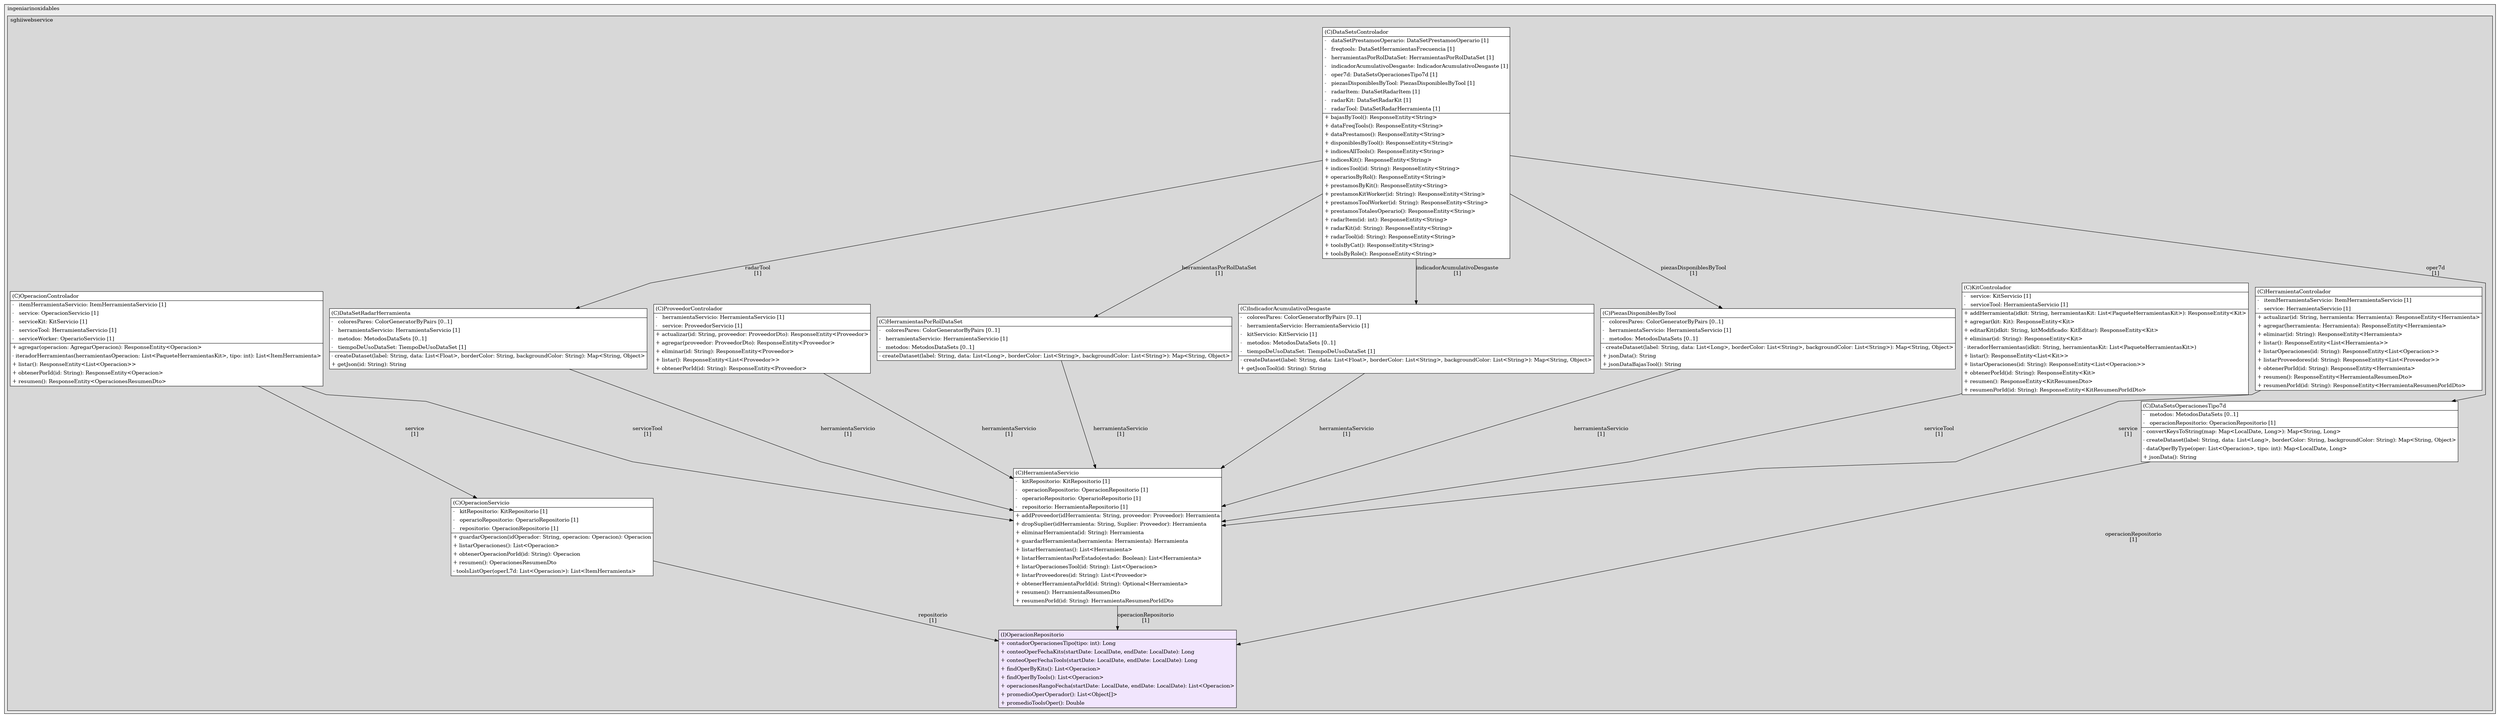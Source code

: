@startuml

/' diagram meta data start
config=StructureConfiguration;
{
  "projectClassification": {
    "searchMode": "OpenProject", // OpenProject, AllProjects
    "includedProjects": "",
    "pathEndKeywords": "*.impl",
    "isClientPath": "",
    "isClientName": "",
    "isTestPath": "",
    "isTestName": "",
    "isMappingPath": "",
    "isMappingName": "",
    "isDataAccessPath": "",
    "isDataAccessName": "",
    "isDataStructurePath": "",
    "isDataStructureName": "",
    "isInterfaceStructuresPath": "",
    "isInterfaceStructuresName": "",
    "isEntryPointPath": "",
    "isEntryPointName": "",
    "treatFinalFieldsAsMandatory": false
  },
  "graphRestriction": {
    "classPackageExcludeFilter": "",
    "classPackageIncludeFilter": "",
    "classNameExcludeFilter": "",
    "classNameIncludeFilter": "",
    "methodNameExcludeFilter": "",
    "methodNameIncludeFilter": "",
    "removeByInheritance": "", // inheritance/annotation based filtering is done in a second step
    "removeByAnnotation": "",
    "removeByClassPackage": "", // cleanup the graph after inheritance/annotation based filtering is done
    "removeByClassName": "",
    "cutMappings": false,
    "cutEnum": true,
    "cutTests": true,
    "cutClient": true,
    "cutDataAccess": false,
    "cutInterfaceStructures": false,
    "cutDataStructures": false,
    "cutGetterAndSetter": true,
    "cutConstructors": true
  },
  "graphTraversal": {
    "forwardDepth": 6,
    "backwardDepth": 6,
    "classPackageExcludeFilter": "",
    "classPackageIncludeFilter": "",
    "classNameExcludeFilter": "",
    "classNameIncludeFilter": "",
    "methodNameExcludeFilter": "",
    "methodNameIncludeFilter": "",
    "hideMappings": false,
    "hideDataStructures": false,
    "hidePrivateMethods": true,
    "hideInterfaceCalls": true, // indirection: implementation -> interface (is hidden) -> implementation
    "onlyShowApplicationEntryPoints": false, // root node is included
    "useMethodCallsForStructureDiagram": "ForwardOnly" // ForwardOnly, BothDirections, No
  },
  "details": {
    "aggregation": "GroupByClass", // ByClass, GroupByClass, None
    "showClassGenericTypes": true,
    "showMethods": true,
    "showMethodParameterNames": true,
    "showMethodParameterTypes": true,
    "showMethodReturnType": true,
    "showPackageLevels": 2,
    "showDetailedClassStructure": true
  },
  "rootClass": "com.ingeniarinoxidables.sghiiwebservice.repositorio.OperacionRepositorio",
  "extensionCallbackMethod": "" // qualified.class.name#methodName - signature: public static String method(String)
}
diagram meta data end '/



digraph g {
    rankdir="TB"
    splines=polyline
    

'nodes 
subgraph cluster_1197233471 { 
   	label=ingeniarinoxidables
	labeljust=l
	fillcolor="#ececec"
	style=filled
   
   subgraph cluster_593371288 { 
   	label=sghiiwebservice
	labeljust=l
	fillcolor="#d8d8d8"
	style=filled
   
   DataSetRadarHerramienta482675278[
	label=<<TABLE BORDER="1" CELLBORDER="0" CELLPADDING="4" CELLSPACING="0">
<TR><TD ALIGN="LEFT" >(C)DataSetRadarHerramienta</TD></TR>
<HR/>
<TR><TD ALIGN="LEFT" >-   coloresPares: ColorGeneratorByPairs [0..1]</TD></TR>
<TR><TD ALIGN="LEFT" >-   herramientaServicio: HerramientaServicio [1]</TD></TR>
<TR><TD ALIGN="LEFT" >-   metodos: MetodosDataSets [0..1]</TD></TR>
<TR><TD ALIGN="LEFT" >-   tiempoDeUsoDataSet: TiempoDeUsoDataSet [1]</TD></TR>
<HR/>
<TR><TD ALIGN="LEFT" >- createDataset(label: String, data: List&lt;Float&gt;, borderColor: String, backgroundColor: String): Map&lt;String, Object&gt;</TD></TR>
<TR><TD ALIGN="LEFT" >+ getJson(id: String): String</TD></TR>
</TABLE>>
	style=filled
	margin=0
	shape=plaintext
	fillcolor="#FFFFFF"
];

DataSetsControlador236320816[
	label=<<TABLE BORDER="1" CELLBORDER="0" CELLPADDING="4" CELLSPACING="0">
<TR><TD ALIGN="LEFT" >(C)DataSetsControlador</TD></TR>
<HR/>
<TR><TD ALIGN="LEFT" >-   dataSetPrestamosOperario: DataSetPrestamosOperario [1]</TD></TR>
<TR><TD ALIGN="LEFT" >-   freqtools: DataSetHerramientasFrecuencia [1]</TD></TR>
<TR><TD ALIGN="LEFT" >-   herramientasPorRolDataSet: HerramientasPorRolDataSet [1]</TD></TR>
<TR><TD ALIGN="LEFT" >-   indicadorAcumulativoDesgaste: IndicadorAcumulativoDesgaste [1]</TD></TR>
<TR><TD ALIGN="LEFT" >-   oper7d: DataSetsOperacionesTipo7d [1]</TD></TR>
<TR><TD ALIGN="LEFT" >-   piezasDisponiblesByTool: PiezasDisponiblesByTool [1]</TD></TR>
<TR><TD ALIGN="LEFT" >-   radarItem: DataSetRadarItem [1]</TD></TR>
<TR><TD ALIGN="LEFT" >-   radarKit: DataSetRadarKit [1]</TD></TR>
<TR><TD ALIGN="LEFT" >-   radarTool: DataSetRadarHerramienta [1]</TD></TR>
<HR/>
<TR><TD ALIGN="LEFT" >+ bajasByTool(): ResponseEntity&lt;String&gt;</TD></TR>
<TR><TD ALIGN="LEFT" >+ dataFreqTools(): ResponseEntity&lt;String&gt;</TD></TR>
<TR><TD ALIGN="LEFT" >+ dataPrestamos(): ResponseEntity&lt;String&gt;</TD></TR>
<TR><TD ALIGN="LEFT" >+ disponiblesByTool(): ResponseEntity&lt;String&gt;</TD></TR>
<TR><TD ALIGN="LEFT" >+ indicesAllTools(): ResponseEntity&lt;String&gt;</TD></TR>
<TR><TD ALIGN="LEFT" >+ indicesKit(): ResponseEntity&lt;String&gt;</TD></TR>
<TR><TD ALIGN="LEFT" >+ indicesTool(id: String): ResponseEntity&lt;String&gt;</TD></TR>
<TR><TD ALIGN="LEFT" >+ operariosByRol(): ResponseEntity&lt;String&gt;</TD></TR>
<TR><TD ALIGN="LEFT" >+ prestamosByKit(): ResponseEntity&lt;String&gt;</TD></TR>
<TR><TD ALIGN="LEFT" >+ prestamosKitWorker(id: String): ResponseEntity&lt;String&gt;</TD></TR>
<TR><TD ALIGN="LEFT" >+ prestamosToolWorker(id: String): ResponseEntity&lt;String&gt;</TD></TR>
<TR><TD ALIGN="LEFT" >+ prestamosTotalesOperario(): ResponseEntity&lt;String&gt;</TD></TR>
<TR><TD ALIGN="LEFT" >+ radarItem(id: int): ResponseEntity&lt;String&gt;</TD></TR>
<TR><TD ALIGN="LEFT" >+ radarKit(id: String): ResponseEntity&lt;String&gt;</TD></TR>
<TR><TD ALIGN="LEFT" >+ radarTool(id: String): ResponseEntity&lt;String&gt;</TD></TR>
<TR><TD ALIGN="LEFT" >+ toolsByCat(): ResponseEntity&lt;String&gt;</TD></TR>
<TR><TD ALIGN="LEFT" >+ toolsByRole(): ResponseEntity&lt;String&gt;</TD></TR>
</TABLE>>
	style=filled
	margin=0
	shape=plaintext
	fillcolor="#FFFFFF"
];

DataSetsOperacionesTipo7d482675278[
	label=<<TABLE BORDER="1" CELLBORDER="0" CELLPADDING="4" CELLSPACING="0">
<TR><TD ALIGN="LEFT" >(C)DataSetsOperacionesTipo7d</TD></TR>
<HR/>
<TR><TD ALIGN="LEFT" >-   metodos: MetodosDataSets [0..1]</TD></TR>
<TR><TD ALIGN="LEFT" >-   operacionRepositorio: OperacionRepositorio [1]</TD></TR>
<HR/>
<TR><TD ALIGN="LEFT" >- convertKeysToString(map: Map&lt;LocalDate, Long&gt;): Map&lt;String, Long&gt;</TD></TR>
<TR><TD ALIGN="LEFT" >- createDataset(label: String, data: List&lt;Long&gt;, borderColor: String, backgroundColor: String): Map&lt;String, Object&gt;</TD></TR>
<TR><TD ALIGN="LEFT" >- dataOperByType(oper: List&lt;Operacion&gt;, tipo: int): Map&lt;LocalDate, Long&gt;</TD></TR>
<TR><TD ALIGN="LEFT" >+ jsonData(): String</TD></TR>
</TABLE>>
	style=filled
	margin=0
	shape=plaintext
	fillcolor="#FFFFFF"
];

HerramientaControlador236320816[
	label=<<TABLE BORDER="1" CELLBORDER="0" CELLPADDING="4" CELLSPACING="0">
<TR><TD ALIGN="LEFT" >(C)HerramientaControlador</TD></TR>
<HR/>
<TR><TD ALIGN="LEFT" >-   itemHerramientaServicio: ItemHerramientaServicio [1]</TD></TR>
<TR><TD ALIGN="LEFT" >-   service: HerramientaServicio [1]</TD></TR>
<HR/>
<TR><TD ALIGN="LEFT" >+ actualizar(id: String, herramienta: Herramienta): ResponseEntity&lt;Herramienta&gt;</TD></TR>
<TR><TD ALIGN="LEFT" >+ agregar(herramienta: Herramienta): ResponseEntity&lt;Herramienta&gt;</TD></TR>
<TR><TD ALIGN="LEFT" >+ eliminar(id: String): ResponseEntity&lt;Herramienta&gt;</TD></TR>
<TR><TD ALIGN="LEFT" >+ listar(): ResponseEntity&lt;List&lt;Herramienta&gt;&gt;</TD></TR>
<TR><TD ALIGN="LEFT" >+ listarOperaciones(id: String): ResponseEntity&lt;List&lt;Operacion&gt;&gt;</TD></TR>
<TR><TD ALIGN="LEFT" >+ listarProveedores(id: String): ResponseEntity&lt;List&lt;Proveedor&gt;&gt;</TD></TR>
<TR><TD ALIGN="LEFT" >+ obtenerPorId(id: String): ResponseEntity&lt;Herramienta&gt;</TD></TR>
<TR><TD ALIGN="LEFT" >+ resumen(): ResponseEntity&lt;HerramientaResumenDto&gt;</TD></TR>
<TR><TD ALIGN="LEFT" >+ resumenPorId(id: String): ResponseEntity&lt;HerramientaResumenPorIdDto&gt;</TD></TR>
</TABLE>>
	style=filled
	margin=0
	shape=plaintext
	fillcolor="#FFFFFF"
];

HerramientaServicio8218601[
	label=<<TABLE BORDER="1" CELLBORDER="0" CELLPADDING="4" CELLSPACING="0">
<TR><TD ALIGN="LEFT" >(C)HerramientaServicio</TD></TR>
<HR/>
<TR><TD ALIGN="LEFT" >-   kitRepositorio: KitRepositorio [1]</TD></TR>
<TR><TD ALIGN="LEFT" >-   operacionRepositorio: OperacionRepositorio [1]</TD></TR>
<TR><TD ALIGN="LEFT" >-   operarioRepositorio: OperarioRepositorio [1]</TD></TR>
<TR><TD ALIGN="LEFT" >-   repositorio: HerramientaRepositorio [1]</TD></TR>
<HR/>
<TR><TD ALIGN="LEFT" >+ addProveedor(idHerramienta: String, proveedor: Proveedor): Herramienta</TD></TR>
<TR><TD ALIGN="LEFT" >+ dropSuplier(idHerramienta: String, Suplier: Proveedor): Herramienta</TD></TR>
<TR><TD ALIGN="LEFT" >+ eliminarHerramienta(id: String): Herramienta</TD></TR>
<TR><TD ALIGN="LEFT" >+ guardarHerramienta(herramienta: Herramienta): Herramienta</TD></TR>
<TR><TD ALIGN="LEFT" >+ listarHerramientas(): List&lt;Herramienta&gt;</TD></TR>
<TR><TD ALIGN="LEFT" >+ listarHerramientasPorEstado(estado: Boolean): List&lt;Herramienta&gt;</TD></TR>
<TR><TD ALIGN="LEFT" >+ listarOperacionesTool(id: String): List&lt;Operacion&gt;</TD></TR>
<TR><TD ALIGN="LEFT" >+ listarProveedores(id: String): List&lt;Proveedor&gt;</TD></TR>
<TR><TD ALIGN="LEFT" >+ obtenerHerramientaPorId(id: String): Optional&lt;Herramienta&gt;</TD></TR>
<TR><TD ALIGN="LEFT" >+ resumen(): HerramientaResumenDto</TD></TR>
<TR><TD ALIGN="LEFT" >+ resumenPorId(id: String): HerramientaResumenPorIdDto</TD></TR>
</TABLE>>
	style=filled
	margin=0
	shape=plaintext
	fillcolor="#FFFFFF"
];

HerramientasPorRolDataSet482675278[
	label=<<TABLE BORDER="1" CELLBORDER="0" CELLPADDING="4" CELLSPACING="0">
<TR><TD ALIGN="LEFT" >(C)HerramientasPorRolDataSet</TD></TR>
<HR/>
<TR><TD ALIGN="LEFT" >-   coloresPares: ColorGeneratorByPairs [0..1]</TD></TR>
<TR><TD ALIGN="LEFT" >-   herramientaServicio: HerramientaServicio [1]</TD></TR>
<TR><TD ALIGN="LEFT" >-   metodos: MetodosDataSets [0..1]</TD></TR>
<HR/>
<TR><TD ALIGN="LEFT" >- createDataset(label: String, data: List&lt;Long&gt;, borderColor: List&lt;String&gt;, backgroundColor: List&lt;String&gt;): Map&lt;String, Object&gt;</TD></TR>
</TABLE>>
	style=filled
	margin=0
	shape=plaintext
	fillcolor="#FFFFFF"
];

IndicadorAcumulativoDesgaste482675278[
	label=<<TABLE BORDER="1" CELLBORDER="0" CELLPADDING="4" CELLSPACING="0">
<TR><TD ALIGN="LEFT" >(C)IndicadorAcumulativoDesgaste</TD></TR>
<HR/>
<TR><TD ALIGN="LEFT" >-   coloresPares: ColorGeneratorByPairs [0..1]</TD></TR>
<TR><TD ALIGN="LEFT" >-   herramientaServicio: HerramientaServicio [1]</TD></TR>
<TR><TD ALIGN="LEFT" >-   kitServicio: KitServicio [1]</TD></TR>
<TR><TD ALIGN="LEFT" >-   metodos: MetodosDataSets [0..1]</TD></TR>
<TR><TD ALIGN="LEFT" >-   tiempoDeUsoDataSet: TiempoDeUsoDataSet [1]</TD></TR>
<HR/>
<TR><TD ALIGN="LEFT" >- createDataset(label: String, data: List&lt;Float&gt;, borderColor: List&lt;String&gt;, backgroundColor: List&lt;String&gt;): Map&lt;String, Object&gt;</TD></TR>
<TR><TD ALIGN="LEFT" >+ getJsonTool(id: String): String</TD></TR>
</TABLE>>
	style=filled
	margin=0
	shape=plaintext
	fillcolor="#FFFFFF"
];

KitControlador236320816[
	label=<<TABLE BORDER="1" CELLBORDER="0" CELLPADDING="4" CELLSPACING="0">
<TR><TD ALIGN="LEFT" >(C)KitControlador</TD></TR>
<HR/>
<TR><TD ALIGN="LEFT" >-   service: KitServicio [1]</TD></TR>
<TR><TD ALIGN="LEFT" >-   serviceTool: HerramientaServicio [1]</TD></TR>
<HR/>
<TR><TD ALIGN="LEFT" >+ addHerramienta(idkit: String, herramientasKit: List&lt;PaqueteHerramientasKit&gt;): ResponseEntity&lt;Kit&gt;</TD></TR>
<TR><TD ALIGN="LEFT" >+ agregar(kit: Kit): ResponseEntity&lt;Kit&gt;</TD></TR>
<TR><TD ALIGN="LEFT" >+ editarKit(idkit: String, kitModificado: KitEditar): ResponseEntity&lt;Kit&gt;</TD></TR>
<TR><TD ALIGN="LEFT" >+ eliminar(id: String): ResponseEntity&lt;Kit&gt;</TD></TR>
<TR><TD ALIGN="LEFT" >- iteradorHerramientas(idkit: String, herramientasKit: List&lt;PaqueteHerramientasKit&gt;)</TD></TR>
<TR><TD ALIGN="LEFT" >+ listar(): ResponseEntity&lt;List&lt;Kit&gt;&gt;</TD></TR>
<TR><TD ALIGN="LEFT" >+ listarOperaciones(id: String): ResponseEntity&lt;List&lt;Operacion&gt;&gt;</TD></TR>
<TR><TD ALIGN="LEFT" >+ obtenerPorId(id: String): ResponseEntity&lt;Kit&gt;</TD></TR>
<TR><TD ALIGN="LEFT" >+ resumen(): ResponseEntity&lt;KitResumenDto&gt;</TD></TR>
<TR><TD ALIGN="LEFT" >+ resumenPorId(id: String): ResponseEntity&lt;KitResumenPorIdDto&gt;</TD></TR>
</TABLE>>
	style=filled
	margin=0
	shape=plaintext
	fillcolor="#FFFFFF"
];

OperacionControlador236320816[
	label=<<TABLE BORDER="1" CELLBORDER="0" CELLPADDING="4" CELLSPACING="0">
<TR><TD ALIGN="LEFT" >(C)OperacionControlador</TD></TR>
<HR/>
<TR><TD ALIGN="LEFT" >-   itemHerramientaServicio: ItemHerramientaServicio [1]</TD></TR>
<TR><TD ALIGN="LEFT" >-   service: OperacionServicio [1]</TD></TR>
<TR><TD ALIGN="LEFT" >-   serviceKit: KitServicio [1]</TD></TR>
<TR><TD ALIGN="LEFT" >-   serviceTool: HerramientaServicio [1]</TD></TR>
<TR><TD ALIGN="LEFT" >-   serviceWorker: OperarioServicio [1]</TD></TR>
<HR/>
<TR><TD ALIGN="LEFT" >+ agregar(operacion: AgregarOperacion): ResponseEntity&lt;Operacion&gt;</TD></TR>
<TR><TD ALIGN="LEFT" >- iteradorHerramientas(herramientasOperacion: List&lt;PaqueteHerramientasKit&gt;, tipo: int): List&lt;ItemHerramienta&gt;</TD></TR>
<TR><TD ALIGN="LEFT" >+ listar(): ResponseEntity&lt;List&lt;Operacion&gt;&gt;</TD></TR>
<TR><TD ALIGN="LEFT" >+ obtenerPorId(id: String): ResponseEntity&lt;Operacion&gt;</TD></TR>
<TR><TD ALIGN="LEFT" >+ resumen(): ResponseEntity&lt;OperacionesResumenDto&gt;</TD></TR>
</TABLE>>
	style=filled
	margin=0
	shape=plaintext
	fillcolor="#FFFFFF"
];

OperacionRepositorio1998489470[
	label=<<TABLE BORDER="1" CELLBORDER="0" CELLPADDING="4" CELLSPACING="0">
<TR><TD ALIGN="LEFT" >(I)OperacionRepositorio</TD></TR>
<HR/>
<TR><TD ALIGN="LEFT" >+ contadorOperacionesTipo(tipo: int): Long</TD></TR>
<TR><TD ALIGN="LEFT" >+ conteoOperFechaKits(startDate: LocalDate, endDate: LocalDate): Long</TD></TR>
<TR><TD ALIGN="LEFT" >+ conteoOperFechaTools(startDate: LocalDate, endDate: LocalDate): Long</TD></TR>
<TR><TD ALIGN="LEFT" >+ findOperByKits(): List&lt;Operacion&gt;</TD></TR>
<TR><TD ALIGN="LEFT" >+ findOperByTools(): List&lt;Operacion&gt;</TD></TR>
<TR><TD ALIGN="LEFT" >+ operacionesRangoFecha(startDate: LocalDate, endDate: LocalDate): List&lt;Operacion&gt;</TD></TR>
<TR><TD ALIGN="LEFT" >+ promedioOperOperador(): List&lt;Object[]&gt;</TD></TR>
<TR><TD ALIGN="LEFT" >+ promedioToolsOper(): Double</TD></TR>
</TABLE>>
	style=filled
	margin=0
	shape=plaintext
	fillcolor="#F1E5FD"
];

OperacionServicio8218601[
	label=<<TABLE BORDER="1" CELLBORDER="0" CELLPADDING="4" CELLSPACING="0">
<TR><TD ALIGN="LEFT" >(C)OperacionServicio</TD></TR>
<HR/>
<TR><TD ALIGN="LEFT" >-   kitRepositorio: KitRepositorio [1]</TD></TR>
<TR><TD ALIGN="LEFT" >-   operarioRepositorio: OperarioRepositorio [1]</TD></TR>
<TR><TD ALIGN="LEFT" >-   repositorio: OperacionRepositorio [1]</TD></TR>
<HR/>
<TR><TD ALIGN="LEFT" >+ guardarOperacion(idOperador: String, operacion: Operacion): Operacion</TD></TR>
<TR><TD ALIGN="LEFT" >+ listarOperaciones(): List&lt;Operacion&gt;</TD></TR>
<TR><TD ALIGN="LEFT" >+ obtenerOperacionPorId(id: String): Operacion</TD></TR>
<TR><TD ALIGN="LEFT" >+ resumen(): OperacionesResumenDto</TD></TR>
<TR><TD ALIGN="LEFT" >- toolsListOper(operL7d: List&lt;Operacion&gt;): List&lt;ItemHerramienta&gt;</TD></TR>
</TABLE>>
	style=filled
	margin=0
	shape=plaintext
	fillcolor="#FFFFFF"
];

PiezasDisponiblesByTool482675278[
	label=<<TABLE BORDER="1" CELLBORDER="0" CELLPADDING="4" CELLSPACING="0">
<TR><TD ALIGN="LEFT" >(C)PiezasDisponiblesByTool</TD></TR>
<HR/>
<TR><TD ALIGN="LEFT" >-   coloresPares: ColorGeneratorByPairs [0..1]</TD></TR>
<TR><TD ALIGN="LEFT" >-   herramientaServicio: HerramientaServicio [1]</TD></TR>
<TR><TD ALIGN="LEFT" >-   metodos: MetodosDataSets [0..1]</TD></TR>
<HR/>
<TR><TD ALIGN="LEFT" >- createDataset(label: String, data: List&lt;Long&gt;, borderColor: List&lt;String&gt;, backgroundColor: List&lt;String&gt;): Map&lt;String, Object&gt;</TD></TR>
<TR><TD ALIGN="LEFT" >+ jsonData(): String</TD></TR>
<TR><TD ALIGN="LEFT" >+ jsonDataBajasTool(): String</TD></TR>
</TABLE>>
	style=filled
	margin=0
	shape=plaintext
	fillcolor="#FFFFFF"
];

ProveedorControlador236320816[
	label=<<TABLE BORDER="1" CELLBORDER="0" CELLPADDING="4" CELLSPACING="0">
<TR><TD ALIGN="LEFT" >(C)ProveedorControlador</TD></TR>
<HR/>
<TR><TD ALIGN="LEFT" >-   herramientaServicio: HerramientaServicio [1]</TD></TR>
<TR><TD ALIGN="LEFT" >-   service: ProveedorServicio [1]</TD></TR>
<HR/>
<TR><TD ALIGN="LEFT" >+ actualizar(id: String, proveedor: ProveedorDto): ResponseEntity&lt;Proveedor&gt;</TD></TR>
<TR><TD ALIGN="LEFT" >+ agregar(proveedor: ProveedorDto): ResponseEntity&lt;Proveedor&gt;</TD></TR>
<TR><TD ALIGN="LEFT" >+ eliminar(id: String): ResponseEntity&lt;Proveedor&gt;</TD></TR>
<TR><TD ALIGN="LEFT" >+ listar(): ResponseEntity&lt;List&lt;Proveedor&gt;&gt;</TD></TR>
<TR><TD ALIGN="LEFT" >+ obtenerPorId(id: String): ResponseEntity&lt;Proveedor&gt;</TD></TR>
</TABLE>>
	style=filled
	margin=0
	shape=plaintext
	fillcolor="#FFFFFF"
];
} 
} 

'edges    
DataSetRadarHerramienta482675278 -> HerramientaServicio8218601[label="herramientaServicio
[1]"];
DataSetsControlador236320816 -> DataSetRadarHerramienta482675278[label="radarTool
[1]"];
DataSetsControlador236320816 -> DataSetsOperacionesTipo7d482675278[label="oper7d
[1]"];
DataSetsControlador236320816 -> HerramientasPorRolDataSet482675278[label="herramientasPorRolDataSet
[1]"];
DataSetsControlador236320816 -> IndicadorAcumulativoDesgaste482675278[label="indicadorAcumulativoDesgaste
[1]"];
DataSetsControlador236320816 -> PiezasDisponiblesByTool482675278[label="piezasDisponiblesByTool
[1]"];
DataSetsOperacionesTipo7d482675278 -> OperacionRepositorio1998489470[label="operacionRepositorio
[1]"];
HerramientaControlador236320816 -> HerramientaServicio8218601[label="service
[1]"];
HerramientaServicio8218601 -> OperacionRepositorio1998489470[label="operacionRepositorio
[1]"];
HerramientasPorRolDataSet482675278 -> HerramientaServicio8218601[label="herramientaServicio
[1]"];
IndicadorAcumulativoDesgaste482675278 -> HerramientaServicio8218601[label="herramientaServicio
[1]"];
KitControlador236320816 -> HerramientaServicio8218601[label="serviceTool
[1]"];
OperacionControlador236320816 -> HerramientaServicio8218601[label="serviceTool
[1]"];
OperacionControlador236320816 -> OperacionServicio8218601[label="service
[1]"];
OperacionServicio8218601 -> OperacionRepositorio1998489470[label="repositorio
[1]"];
PiezasDisponiblesByTool482675278 -> HerramientaServicio8218601[label="herramientaServicio
[1]"];
ProveedorControlador236320816 -> HerramientaServicio8218601[label="herramientaServicio
[1]"];
    
}
@enduml